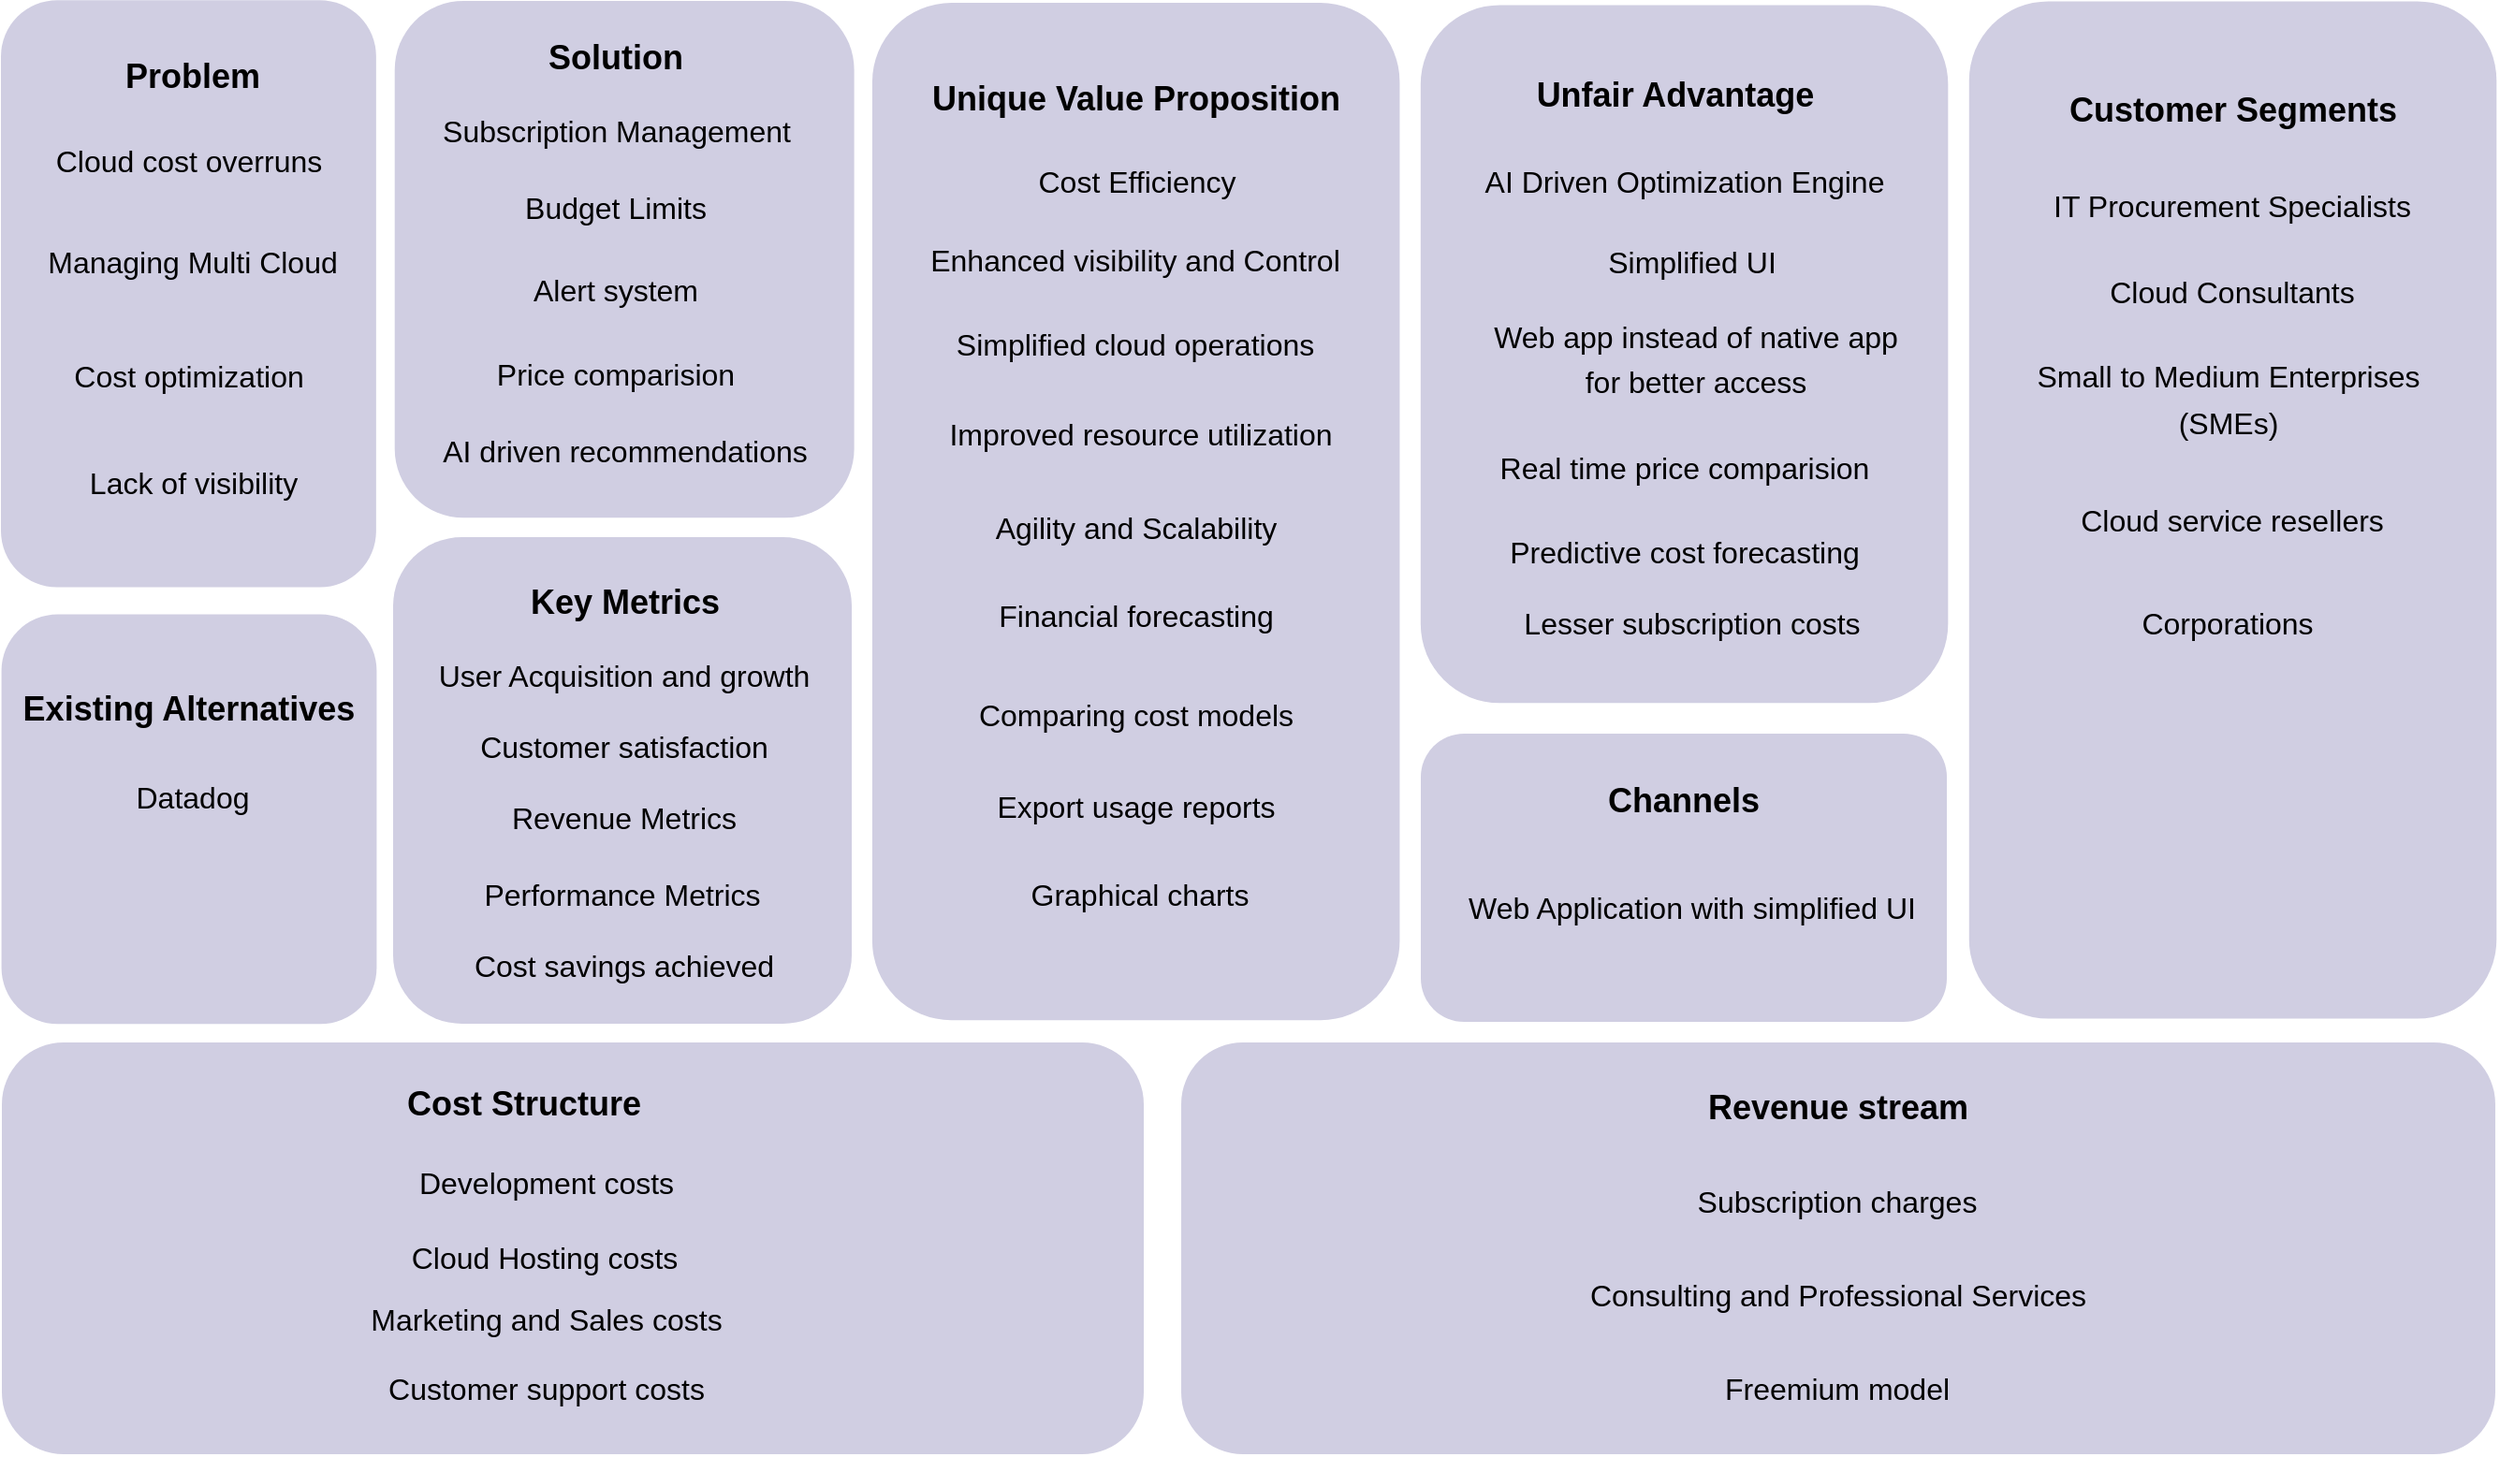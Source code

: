 <mxfile version="24.7.8">
  <diagram name="Page-1" id="f97YuoSHd6S_WbDDsI72">
    <mxGraphModel dx="3265" dy="1783" grid="1" gridSize="10" guides="1" tooltips="1" connect="1" arrows="1" fold="1" page="1" pageScale="1" pageWidth="1654" pageHeight="1169" math="0" shadow="0">
      <root>
        <mxCell id="0" />
        <mxCell id="1" parent="0" />
        <mxCell id="0giFoLIIJV-BDUrw0aLU-31" value="" style="rounded=1;whiteSpace=wrap;html=1;fillColor=#d0cee2;strokeColor=none;" parent="1" vertex="1">
          <mxGeometry x="319" y="350" width="245" height="260" as="geometry" />
        </mxCell>
        <mxCell id="0giFoLIIJV-BDUrw0aLU-32" value="&lt;span style=&quot;font-size: 18px;&quot;&gt;&lt;b&gt;Key Metrics&lt;/b&gt;&lt;/span&gt;" style="text;html=1;align=center;verticalAlign=middle;whiteSpace=wrap;rounded=0;" parent="1" vertex="1">
          <mxGeometry x="352.58" y="369.997" width="180.0" height="29.637" as="geometry" />
        </mxCell>
        <mxCell id="0giFoLIIJV-BDUrw0aLU-33" value="&lt;span style=&quot;font-size: 16px;&quot;&gt;User Acquisition and growth&lt;/span&gt;" style="text;html=1;align=center;verticalAlign=middle;whiteSpace=wrap;rounded=0;" parent="1" vertex="1">
          <mxGeometry x="335.08" y="409.56" width="215" height="29.64" as="geometry" />
        </mxCell>
        <mxCell id="0giFoLIIJV-BDUrw0aLU-34" value="&lt;span style=&quot;font-size: 16px;&quot;&gt;Customer satisfaction&lt;/span&gt;" style="text;html=1;align=center;verticalAlign=middle;whiteSpace=wrap;rounded=0;" parent="1" vertex="1">
          <mxGeometry x="335.08" y="446.73" width="215" height="29.64" as="geometry" />
        </mxCell>
        <mxCell id="0giFoLIIJV-BDUrw0aLU-35" value="&lt;span style=&quot;font-size: 16px;&quot;&gt;Revenue Metrics&lt;/span&gt;" style="text;html=1;align=center;verticalAlign=middle;whiteSpace=wrap;rounded=0;" parent="1" vertex="1">
          <mxGeometry x="335.08" y="484.88" width="215" height="29.64" as="geometry" />
        </mxCell>
        <mxCell id="0giFoLIIJV-BDUrw0aLU-39" value="&lt;span style=&quot;font-size: 16px;&quot;&gt;Performance Metrics&lt;/span&gt;" style="text;html=1;align=center;verticalAlign=middle;whiteSpace=wrap;rounded=0;" parent="1" vertex="1">
          <mxGeometry x="334" y="526.36" width="215" height="29.64" as="geometry" />
        </mxCell>
        <mxCell id="0giFoLIIJV-BDUrw0aLU-40" value="&lt;span style=&quot;font-size: 16px;&quot;&gt;Cost savings achieved&lt;/span&gt;" style="text;html=1;align=center;verticalAlign=middle;whiteSpace=wrap;rounded=0;" parent="1" vertex="1">
          <mxGeometry x="335.08" y="564" width="215" height="29.64" as="geometry" />
        </mxCell>
        <mxCell id="0giFoLIIJV-BDUrw0aLU-50" value="" style="rounded=1;whiteSpace=wrap;html=1;rotation=-90;strokeColor=none;fillColor=#d0cee2;container=0;movable=1;resizable=1;rotatable=1;deletable=1;editable=1;locked=0;connectable=1;" parent="1" vertex="1">
          <mxGeometry x="1030" y="194.62" width="543.55" height="281.75" as="geometry" />
        </mxCell>
        <mxCell id="0giFoLIIJV-BDUrw0aLU-51" value="&lt;span style=&quot;font-size: 18px;&quot;&gt;&lt;b&gt;Customer Segments&lt;/b&gt;&lt;/span&gt;" style="text;html=1;align=center;verticalAlign=middle;whiteSpace=wrap;rounded=0;" parent="1" vertex="1">
          <mxGeometry x="1187.85" y="106.999" width="227.66" height="30.08" as="geometry" />
        </mxCell>
        <mxCell id="0giFoLIIJV-BDUrw0aLU-52" value="&lt;font style=&quot;font-size: 16px;&quot;&gt;IT Procurement Specialists&lt;/font&gt;" style="text;html=1;align=center;verticalAlign=middle;whiteSpace=wrap;rounded=0;" parent="1" vertex="1">
          <mxGeometry x="1205.43" y="157.84" width="192.5" height="30.08" as="geometry" />
        </mxCell>
        <mxCell id="0giFoLIIJV-BDUrw0aLU-53" value="&lt;p style=&quot;line-height: 120%;&quot;&gt;&lt;font style=&quot;font-size: 16px;&quot;&gt;Cloud Consultants&lt;/font&gt;&lt;br&gt;&lt;/p&gt;" style="text;html=1;align=center;verticalAlign=middle;whiteSpace=wrap;rounded=0;spacing=3;" parent="1" vertex="1">
          <mxGeometry x="1185.2" y="204.892" width="233.16" height="30.08" as="geometry" />
        </mxCell>
        <mxCell id="0giFoLIIJV-BDUrw0aLU-54" value="&lt;p style=&quot;line-height: 200%;&quot;&gt;&lt;font style=&quot;font-size: 16px;&quot;&gt;Small to Medium Enterprises (SMEs)&lt;/font&gt;&lt;/p&gt;" style="text;html=1;align=center;verticalAlign=middle;whiteSpace=wrap;rounded=0;" parent="1" vertex="1">
          <mxGeometry x="1194.51" y="262.156" width="208.83" height="30.08" as="geometry" />
        </mxCell>
        <mxCell id="0giFoLIIJV-BDUrw0aLU-55" value="&lt;span style=&quot;font-size: 16px;&quot;&gt;Cloud service resellers&lt;/span&gt;" style="text;html=1;align=center;verticalAlign=middle;whiteSpace=wrap;rounded=0;" parent="1" vertex="1">
          <mxGeometry x="1190.45" y="325.927" width="222.66" height="30.08" as="geometry" />
        </mxCell>
        <mxCell id="0giFoLIIJV-BDUrw0aLU-56" value="&lt;span style=&quot;font-size: 16px;&quot;&gt;Corporations&lt;/span&gt;" style="text;html=1;align=center;verticalAlign=middle;whiteSpace=wrap;rounded=0;" parent="1" vertex="1">
          <mxGeometry x="1198.93" y="381.274" width="200" height="30.08" as="geometry" />
        </mxCell>
        <mxCell id="0giFoLIIJV-BDUrw0aLU-67" value="" style="group" parent="1" vertex="1" connectable="0">
          <mxGeometry x="110" y="620" width="610" height="220" as="geometry" />
        </mxCell>
        <mxCell id="0giFoLIIJV-BDUrw0aLU-61" value="" style="rounded=1;whiteSpace=wrap;html=1;fillColor=#d0cee2;strokeColor=none;" parent="0giFoLIIJV-BDUrw0aLU-67" vertex="1">
          <mxGeometry width="610" height="220" as="geometry" />
        </mxCell>
        <mxCell id="0giFoLIIJV-BDUrw0aLU-62" value="&lt;span style=&quot;font-size: 18px;&quot;&gt;&lt;b&gt;Cost Structure&lt;/b&gt;&lt;/span&gt;" style="text;html=1;align=center;verticalAlign=middle;whiteSpace=wrap;rounded=0;" parent="0giFoLIIJV-BDUrw0aLU-67" vertex="1">
          <mxGeometry x="161.386" y="17.997" width="236.444" height="29.637" as="geometry" />
        </mxCell>
        <mxCell id="0giFoLIIJV-BDUrw0aLU-63" value="&lt;span style=&quot;font-size: 16px;&quot;&gt;Development costs&lt;/span&gt;" style="text;html=1;align=center;verticalAlign=middle;whiteSpace=wrap;rounded=0;" parent="0giFoLIIJV-BDUrw0aLU-67" vertex="1">
          <mxGeometry x="150.405" y="60" width="282.42" height="29.64" as="geometry" />
        </mxCell>
        <mxCell id="0giFoLIIJV-BDUrw0aLU-64" value="&lt;span style=&quot;font-size: 16px;&quot;&gt;Cloud Hosting costs&lt;/span&gt;" style="text;html=1;align=center;verticalAlign=middle;whiteSpace=wrap;rounded=0;" parent="0giFoLIIJV-BDUrw0aLU-67" vertex="1">
          <mxGeometry x="149.091" y="100" width="282.42" height="29.64" as="geometry" />
        </mxCell>
        <mxCell id="0giFoLIIJV-BDUrw0aLU-65" value="&lt;span style=&quot;font-size: 16px;&quot;&gt;Marketing and Sales costs&lt;/span&gt;" style="text;html=1;align=center;verticalAlign=middle;whiteSpace=wrap;rounded=0;" parent="0giFoLIIJV-BDUrw0aLU-67" vertex="1">
          <mxGeometry x="150.405" y="133.64" width="282.42" height="29.64" as="geometry" />
        </mxCell>
        <mxCell id="0giFoLIIJV-BDUrw0aLU-66" value="&lt;span style=&quot;font-size: 16px;&quot;&gt;Customer support costs&lt;/span&gt;" style="text;html=1;align=center;verticalAlign=middle;whiteSpace=wrap;rounded=0;" parent="0giFoLIIJV-BDUrw0aLU-67" vertex="1">
          <mxGeometry x="150.405" y="170" width="282.42" height="29.64" as="geometry" />
        </mxCell>
        <mxCell id="0giFoLIIJV-BDUrw0aLU-76" value="" style="rounded=1;whiteSpace=wrap;html=1;rotation=-90;strokeColor=none;fillColor=#d0cee2;container=0;movable=1;resizable=1;rotatable=1;deletable=1;editable=1;locked=0;connectable=1;" parent="1" vertex="1">
          <mxGeometry x="822.32" y="111.32" width="372.93" height="281.75" as="geometry" />
        </mxCell>
        <mxCell id="0giFoLIIJV-BDUrw0aLU-77" value="&lt;span style=&quot;font-size: 18px;&quot;&gt;&lt;b&gt;Unfair Advantage&lt;/b&gt;&lt;/span&gt;" style="text;html=1;align=center;verticalAlign=middle;whiteSpace=wrap;rounded=0;" parent="1" vertex="1">
          <mxGeometry x="890.35" y="99.139" width="227.66" height="30.08" as="geometry" />
        </mxCell>
        <mxCell id="0giFoLIIJV-BDUrw0aLU-78" value="&lt;font style=&quot;font-size: 16px;&quot;&gt;AI Driven Optimization Engine&lt;/font&gt;" style="text;html=1;align=center;verticalAlign=middle;whiteSpace=wrap;rounded=0;" parent="1" vertex="1">
          <mxGeometry x="899.54" y="145.4" width="218.47" height="30.08" as="geometry" />
        </mxCell>
        <mxCell id="0giFoLIIJV-BDUrw0aLU-79" value="&lt;span style=&quot;font-size: 16px;&quot;&gt;Predictive cost forecasting&lt;/span&gt;" style="text;html=1;align=center;verticalAlign=middle;whiteSpace=wrap;rounded=0;" parent="1" vertex="1">
          <mxGeometry x="899.54" y="342.92" width="218.47" height="30.08" as="geometry" />
        </mxCell>
        <mxCell id="0giFoLIIJV-BDUrw0aLU-80" value="&lt;span style=&quot;font-size: 16px;&quot;&gt;Real time price comparision&lt;/span&gt;" style="text;html=1;align=center;verticalAlign=middle;whiteSpace=wrap;rounded=0;" parent="1" vertex="1">
          <mxGeometry x="899.54" y="297.92" width="218.47" height="30.08" as="geometry" />
        </mxCell>
        <mxCell id="Pw4S655FlxTPUfe9_wr3-2" value="" style="group" vertex="1" connectable="0" parent="1">
          <mxGeometry x="740" y="620" width="702" height="220" as="geometry" />
        </mxCell>
        <mxCell id="0giFoLIIJV-BDUrw0aLU-70" value="" style="rounded=1;whiteSpace=wrap;html=1;fillColor=#d0cee2;strokeColor=none;" parent="Pw4S655FlxTPUfe9_wr3-2" vertex="1">
          <mxGeometry width="702.0" height="220" as="geometry" />
        </mxCell>
        <mxCell id="0giFoLIIJV-BDUrw0aLU-71" value="&lt;span style=&quot;font-size: 18px;&quot;&gt;&lt;b&gt;Revenue stream&lt;/b&gt;&lt;/span&gt;" style="text;html=1;align=center;verticalAlign=middle;whiteSpace=wrap;rounded=0;" parent="Pw4S655FlxTPUfe9_wr3-2" vertex="1">
          <mxGeometry x="214.943" y="19.997" width="272.105" height="29.637" as="geometry" />
        </mxCell>
        <mxCell id="0giFoLIIJV-BDUrw0aLU-72" value="&lt;span style=&quot;font-size: 16px;&quot;&gt;Subscription charges&lt;/span&gt;" style="text;html=1;align=center;verticalAlign=middle;whiteSpace=wrap;rounded=0;" parent="Pw4S655FlxTPUfe9_wr3-2" vertex="1">
          <mxGeometry x="188.484" y="70" width="325.014" height="29.64" as="geometry" />
        </mxCell>
        <mxCell id="0giFoLIIJV-BDUrw0aLU-73" value="&lt;font style=&quot;font-size: 16px;&quot;&gt;Consulting and Professional Services&lt;/font&gt;" style="text;html=1;align=center;verticalAlign=middle;whiteSpace=wrap;rounded=0;" parent="Pw4S655FlxTPUfe9_wr3-2" vertex="1">
          <mxGeometry x="172.001" y="120" width="358.008" height="29.64" as="geometry" />
        </mxCell>
        <mxCell id="0giFoLIIJV-BDUrw0aLU-74" value="&lt;span style=&quot;font-size: 16px;&quot;&gt;Freemium model&lt;/span&gt;" style="text;html=1;align=center;verticalAlign=middle;whiteSpace=wrap;rounded=0;" parent="Pw4S655FlxTPUfe9_wr3-2" vertex="1">
          <mxGeometry x="188.484" y="170" width="325.014" height="29.64" as="geometry" />
        </mxCell>
        <mxCell id="Pw4S655FlxTPUfe9_wr3-10" value="" style="group" vertex="1" connectable="0" parent="1">
          <mxGeometry x="109.51" y="63.07" width="200.42" height="313.72" as="geometry" />
        </mxCell>
        <mxCell id="0giFoLIIJV-BDUrw0aLU-1" value="" style="rounded=1;whiteSpace=wrap;html=1;rotation=-90;strokeColor=none;fillColor=#d0cee2;" parent="Pw4S655FlxTPUfe9_wr3-10" vertex="1">
          <mxGeometry x="-56.65" y="56.65" width="313.72" height="200.42" as="geometry" />
        </mxCell>
        <mxCell id="0giFoLIIJV-BDUrw0aLU-2" value="&lt;b style=&quot;&quot;&gt;&lt;font style=&quot;font-size: 18px;&quot;&gt;Problem&lt;/font&gt;&lt;/b&gt;" style="text;html=1;align=center;verticalAlign=middle;whiteSpace=wrap;rounded=0;" parent="Pw4S655FlxTPUfe9_wr3-10" vertex="1">
          <mxGeometry x="12.49" y="11.367" width="180.0" height="58.564" as="geometry" />
        </mxCell>
        <mxCell id="0giFoLIIJV-BDUrw0aLU-3" value="&lt;span style=&quot;font-size: 16px;&quot;&gt;Cloud cost overruns&lt;/span&gt;" style="text;html=1;align=center;verticalAlign=middle;whiteSpace=wrap;rounded=0;" parent="Pw4S655FlxTPUfe9_wr3-10" vertex="1">
          <mxGeometry x="25.21" y="56.654" width="150.0" height="58.564" as="geometry" />
        </mxCell>
        <mxCell id="0giFoLIIJV-BDUrw0aLU-4" value="&lt;span style=&quot;font-size: 16px;&quot;&gt;Managing Multi Cloud&lt;/span&gt;" style="text;html=1;align=center;verticalAlign=middle;whiteSpace=wrap;rounded=0;" parent="Pw4S655FlxTPUfe9_wr3-10" vertex="1">
          <mxGeometry x="23.74" y="110.205" width="157.5" height="58.564" as="geometry" />
        </mxCell>
        <mxCell id="0giFoLIIJV-BDUrw0aLU-5" value="&lt;span style=&quot;font-size: 16px;&quot;&gt;Cost optimization&lt;/span&gt;" style="text;html=1;align=center;verticalAlign=middle;whiteSpace=wrap;rounded=0;" parent="Pw4S655FlxTPUfe9_wr3-10" vertex="1">
          <mxGeometry x="25.21" y="171.366" width="150.0" height="58.564" as="geometry" />
        </mxCell>
        <mxCell id="0giFoLIIJV-BDUrw0aLU-6" value="&lt;span style=&quot;font-size: 16px;&quot;&gt;Lack of visibility&lt;/span&gt;" style="text;html=1;align=center;verticalAlign=middle;whiteSpace=wrap;rounded=0;" parent="Pw4S655FlxTPUfe9_wr3-10" vertex="1">
          <mxGeometry x="21.24" y="228.37" width="162.5" height="58.564" as="geometry" />
        </mxCell>
        <mxCell id="Pw4S655FlxTPUfe9_wr3-11" value="" style="group" vertex="1" connectable="0" parent="1">
          <mxGeometry x="109.79" y="391.27" width="200.42" height="218.86" as="geometry" />
        </mxCell>
        <mxCell id="Pw4S655FlxTPUfe9_wr3-4" value="" style="rounded=1;whiteSpace=wrap;html=1;rotation=-90;strokeColor=none;fillColor=#d0cee2;" vertex="1" parent="Pw4S655FlxTPUfe9_wr3-11">
          <mxGeometry x="-9.22" y="9.22" width="218.86" height="200.42" as="geometry" />
        </mxCell>
        <mxCell id="Pw4S655FlxTPUfe9_wr3-5" value="&lt;span style=&quot;font-size: 18px;&quot;&gt;&lt;b&gt;Existing Alternatives&lt;/b&gt;&lt;/span&gt;" style="text;html=1;align=center;verticalAlign=middle;whiteSpace=wrap;rounded=0;" vertex="1" parent="Pw4S655FlxTPUfe9_wr3-11">
          <mxGeometry x="9.93" y="21.447" width="180.0" height="58.564" as="geometry" />
        </mxCell>
        <mxCell id="Pw4S655FlxTPUfe9_wr3-6" value="&lt;span style=&quot;font-size: 16px;&quot;&gt;Datadog&lt;/span&gt;" style="text;html=1;align=center;verticalAlign=middle;whiteSpace=wrap;rounded=0;" vertex="1" parent="Pw4S655FlxTPUfe9_wr3-11">
          <mxGeometry x="27.21" y="68.804" width="150.0" height="58.564" as="geometry" />
        </mxCell>
        <mxCell id="Pw4S655FlxTPUfe9_wr3-12" value="" style="group" vertex="1" connectable="0" parent="1">
          <mxGeometry x="319.855" y="63.455" width="245.45" height="276.2" as="geometry" />
        </mxCell>
        <mxCell id="0giFoLIIJV-BDUrw0aLU-7" value="" style="rounded=1;whiteSpace=wrap;html=1;rotation=-90;strokeColor=none;fillColor=#d0cee2;container=0;movable=1;resizable=1;rotatable=1;deletable=1;editable=1;locked=0;connectable=1;" parent="Pw4S655FlxTPUfe9_wr3-12" vertex="1">
          <mxGeometry x="-15.375" y="15.375" width="276.2" height="245.45" as="geometry" />
        </mxCell>
        <mxCell id="0giFoLIIJV-BDUrw0aLU-8" value="&lt;b&gt;&lt;font style=&quot;font-size: 18px;&quot;&gt;Solution&lt;/font&gt;&lt;/b&gt;" style="text;html=1;align=center;verticalAlign=middle;whiteSpace=wrap;rounded=0;" parent="Pw4S655FlxTPUfe9_wr3-12" vertex="1">
          <mxGeometry x="28.145" y="15.377" width="180" height="30.046" as="geometry" />
        </mxCell>
        <mxCell id="0giFoLIIJV-BDUrw0aLU-9" value="&lt;span style=&quot;font-size: 16px;&quot;&gt;Subscription Management&lt;/span&gt;" style="text;html=1;align=center;verticalAlign=middle;whiteSpace=wrap;rounded=0;" parent="Pw4S655FlxTPUfe9_wr3-12" vertex="1">
          <mxGeometry x="21.895" y="54.549" width="192.5" height="30.046" as="geometry" />
        </mxCell>
        <mxCell id="0giFoLIIJV-BDUrw0aLU-10" value="&lt;span style=&quot;font-size: 16px;&quot;&gt;Budget Limits&lt;/span&gt;" style="text;html=1;align=center;verticalAlign=middle;whiteSpace=wrap;rounded=0;" parent="Pw4S655FlxTPUfe9_wr3-12" vertex="1">
          <mxGeometry x="43.145" y="95.54" width="150" height="30.046" as="geometry" />
        </mxCell>
        <mxCell id="0giFoLIIJV-BDUrw0aLU-11" value="&lt;span style=&quot;font-size: 16px;&quot;&gt;Alert system&lt;/span&gt;" style="text;html=1;align=center;verticalAlign=middle;whiteSpace=wrap;rounded=0;" parent="Pw4S655FlxTPUfe9_wr3-12" vertex="1">
          <mxGeometry x="43.145" y="139.452" width="150" height="30.046" as="geometry" />
        </mxCell>
        <mxCell id="0giFoLIIJV-BDUrw0aLU-12" value="&lt;span style=&quot;font-size: 16px;&quot;&gt;Price comparision&lt;/span&gt;" style="text;html=1;align=center;verticalAlign=middle;whiteSpace=wrap;rounded=0;" parent="Pw4S655FlxTPUfe9_wr3-12" vertex="1">
          <mxGeometry x="43.145" y="184.624" width="150" height="30.046" as="geometry" />
        </mxCell>
        <mxCell id="0giFoLIIJV-BDUrw0aLU-13" value="&lt;span style=&quot;font-size: 16px;&quot;&gt;AI driven recommendations&lt;/span&gt;" style="text;html=1;align=center;verticalAlign=middle;whiteSpace=wrap;rounded=0;" parent="Pw4S655FlxTPUfe9_wr3-12" vertex="1">
          <mxGeometry x="22.725" y="225.547" width="200" height="30.046" as="geometry" />
        </mxCell>
        <mxCell id="0giFoLIIJV-BDUrw0aLU-22" value="" style="rounded=1;whiteSpace=wrap;html=1;rotation=-90;strokeColor=none;fillColor=#d0cee2;container=0;movable=1;resizable=1;rotatable=1;deletable=1;editable=1;locked=0;connectable=1;" parent="1" vertex="1">
          <mxGeometry x="444.07" y="195.42" width="543.55" height="281.75" as="geometry" />
        </mxCell>
        <mxCell id="0giFoLIIJV-BDUrw0aLU-23" value="&lt;span style=&quot;font-size: 18px;&quot;&gt;&lt;b&gt;Unique Value Proposition&lt;/b&gt;&lt;/span&gt;" style="text;html=1;align=center;verticalAlign=middle;whiteSpace=wrap;rounded=0;" parent="1" vertex="1">
          <mxGeometry x="602.01" y="101.139" width="227.66" height="30.08" as="geometry" />
        </mxCell>
        <mxCell id="0giFoLIIJV-BDUrw0aLU-24" value="&lt;span style=&quot;font-size: 16px;&quot;&gt;Cost Efficiency&lt;/span&gt;" style="text;html=1;align=center;verticalAlign=middle;whiteSpace=wrap;rounded=0;" parent="1" vertex="1">
          <mxGeometry x="619.59" y="145.4" width="192.5" height="30.08" as="geometry" />
        </mxCell>
        <mxCell id="0giFoLIIJV-BDUrw0aLU-25" value="&lt;p style=&quot;line-height: 120%;&quot;&gt;&lt;span style=&quot;font-size: 16px;&quot;&gt;Enhanced visibility and Control&lt;/span&gt;&lt;/p&gt;" style="text;html=1;align=center;verticalAlign=middle;whiteSpace=wrap;rounded=0;spacing=3;" parent="1" vertex="1">
          <mxGeometry x="599.26" y="187.922" width="233.16" height="30.08" as="geometry" />
        </mxCell>
        <mxCell id="0giFoLIIJV-BDUrw0aLU-26" value="&lt;span style=&quot;font-size: 16px;&quot;&gt;Simplified cloud operations&lt;/span&gt;" style="text;html=1;align=center;verticalAlign=middle;whiteSpace=wrap;rounded=0;" parent="1" vertex="1">
          <mxGeometry x="611.43" y="232.076" width="208.83" height="30.08" as="geometry" />
        </mxCell>
        <mxCell id="0giFoLIIJV-BDUrw0aLU-27" value="&lt;span style=&quot;font-size: 16px;&quot;&gt;Improved resource utilization&lt;/span&gt;" style="text;html=1;align=center;verticalAlign=middle;whiteSpace=wrap;rounded=0;" parent="1" vertex="1">
          <mxGeometry x="607.01" y="279.917" width="222.66" height="30.08" as="geometry" />
        </mxCell>
        <mxCell id="0giFoLIIJV-BDUrw0aLU-28" value="&lt;span style=&quot;font-size: 16px;&quot;&gt;Agility and Scalability&lt;/span&gt;" style="text;html=1;align=center;verticalAlign=middle;whiteSpace=wrap;rounded=0;" parent="1" vertex="1">
          <mxGeometry x="615.85" y="329.924" width="200" height="30.08" as="geometry" />
        </mxCell>
        <mxCell id="0giFoLIIJV-BDUrw0aLU-29" value="&lt;span style=&quot;font-size: 16px;&quot;&gt;Financial forecasting&lt;/span&gt;" style="text;html=1;align=center;verticalAlign=middle;whiteSpace=wrap;rounded=0;" parent="1" vertex="1">
          <mxGeometry x="615.85" y="376.788" width="200" height="30.08" as="geometry" />
        </mxCell>
        <mxCell id="0giFoLIIJV-BDUrw0aLU-30" value="&lt;span style=&quot;font-size: 16px;&quot;&gt;Comparing cost models&lt;/span&gt;" style="text;html=1;align=center;verticalAlign=middle;whiteSpace=wrap;rounded=0;" parent="1" vertex="1">
          <mxGeometry x="615.85" y="430.004" width="200" height="30.08" as="geometry" />
        </mxCell>
        <mxCell id="0giFoLIIJV-BDUrw0aLU-37" value="&lt;span style=&quot;font-size: 16px;&quot;&gt;Export usage reports&lt;/span&gt;" style="text;html=1;align=center;verticalAlign=middle;whiteSpace=wrap;rounded=0;" parent="1" vertex="1">
          <mxGeometry x="615.84" y="479.37" width="200" height="30.08" as="geometry" />
        </mxCell>
        <mxCell id="0giFoLIIJV-BDUrw0aLU-38" value="&lt;span style=&quot;font-size: 16px;&quot;&gt;Graphical charts&lt;/span&gt;" style="text;html=1;align=center;verticalAlign=middle;whiteSpace=wrap;rounded=0;" parent="1" vertex="1">
          <mxGeometry x="618.34" y="526.364" width="200" height="30.08" as="geometry" />
        </mxCell>
        <mxCell id="Pw4S655FlxTPUfe9_wr3-19" value="&lt;span style=&quot;font-size: 16px;&quot;&gt;Simplified UI&lt;/span&gt;" style="text;html=1;align=center;verticalAlign=middle;whiteSpace=wrap;rounded=0;" vertex="1" parent="1">
          <mxGeometry x="904.14" y="187.92" width="218.47" height="30.08" as="geometry" />
        </mxCell>
        <mxCell id="Pw4S655FlxTPUfe9_wr3-20" value="&lt;p style=&quot;line-height: 180%;&quot;&gt;&lt;span style=&quot;font-size: 16px;&quot;&gt;Web app instead of native app for better access&lt;/span&gt;&lt;/p&gt;" style="text;html=1;align=center;verticalAlign=middle;whiteSpace=wrap;rounded=0;" vertex="1" parent="1">
          <mxGeometry x="906.04" y="241" width="218.47" height="30.08" as="geometry" />
        </mxCell>
        <mxCell id="Pw4S655FlxTPUfe9_wr3-22" value="" style="rounded=1;whiteSpace=wrap;html=1;fillColor=#d0cee2;strokeColor=none;" vertex="1" parent="1">
          <mxGeometry x="868" y="455" width="281" height="154" as="geometry" />
        </mxCell>
        <mxCell id="Pw4S655FlxTPUfe9_wr3-23" value="&lt;span style=&quot;font-size: 18px;&quot;&gt;&lt;b&gt;Channels&lt;/b&gt;&lt;/span&gt;" style="text;html=1;align=center;verticalAlign=middle;whiteSpace=wrap;rounded=0;" vertex="1" parent="1">
          <mxGeometry x="898.314" y="475.727" width="220.94" height="29.637" as="geometry" />
        </mxCell>
        <mxCell id="Pw4S655FlxTPUfe9_wr3-24" value="&lt;span style=&quot;font-size: 16px;&quot;&gt;Web Application with simplified UI&lt;/span&gt;" style="text;html=1;align=center;verticalAlign=middle;whiteSpace=wrap;rounded=0;" vertex="1" parent="1">
          <mxGeometry x="881.422" y="533.18" width="263.9" height="29.64" as="geometry" />
        </mxCell>
        <mxCell id="Pw4S655FlxTPUfe9_wr3-25" value="&lt;span style=&quot;font-size: 16px;&quot;&gt;Lesser subscription costs&lt;/span&gt;" style="text;html=1;align=center;verticalAlign=middle;whiteSpace=wrap;rounded=0;" vertex="1" parent="1">
          <mxGeometry x="904.14" y="381.27" width="218.47" height="30.08" as="geometry" />
        </mxCell>
      </root>
    </mxGraphModel>
  </diagram>
</mxfile>
